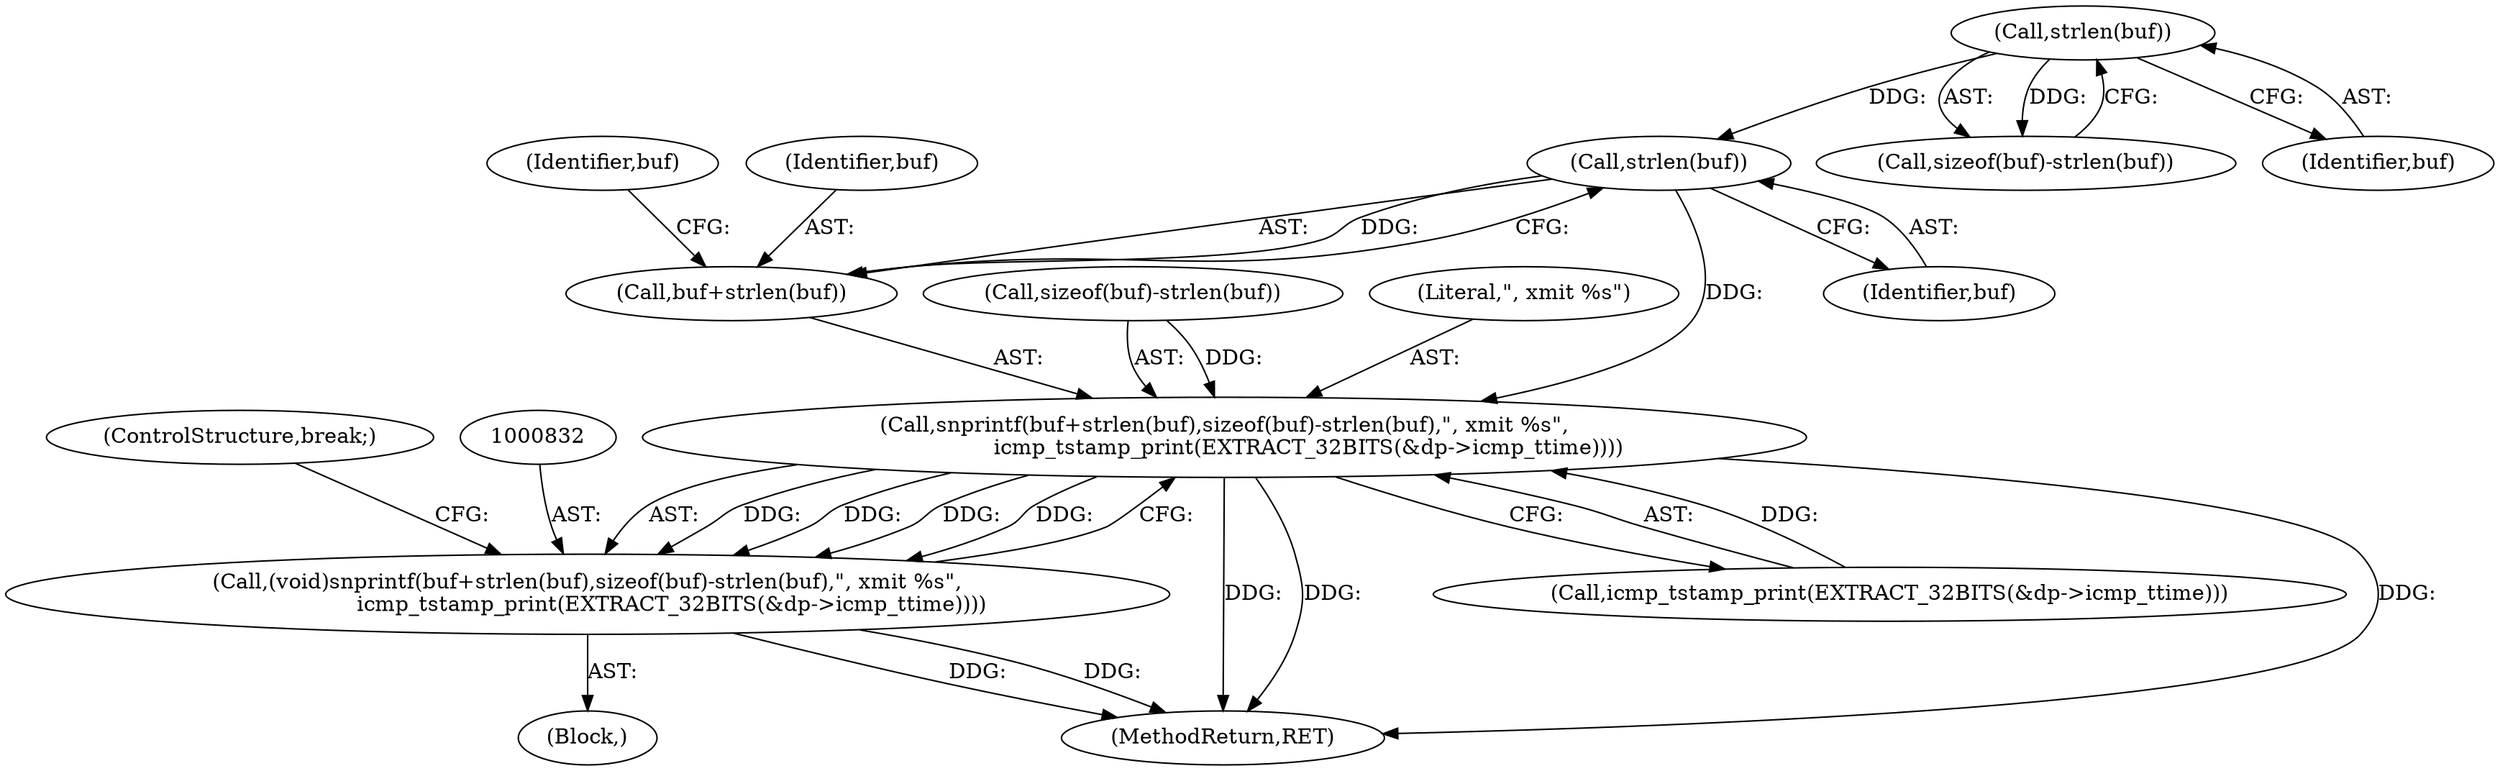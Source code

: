 digraph "0_tcpdump_2b62d1dda41590db29368ec7ba5f4faf3464765a@API" {
"1000836" [label="(Call,strlen(buf))"];
"1000822" [label="(Call,strlen(buf))"];
"1000833" [label="(Call,snprintf(buf+strlen(buf),sizeof(buf)-strlen(buf),\", xmit %s\",\n                         icmp_tstamp_print(EXTRACT_32BITS(&dp->icmp_ttime))))"];
"1000831" [label="(Call,(void)snprintf(buf+strlen(buf),sizeof(buf)-strlen(buf),\", xmit %s\",\n                         icmp_tstamp_print(EXTRACT_32BITS(&dp->icmp_ttime))))"];
"1000834" [label="(Call,buf+strlen(buf))"];
"1000837" [label="(Identifier,buf)"];
"1000834" [label="(Call,buf+strlen(buf))"];
"1000844" [label="(Call,icmp_tstamp_print(EXTRACT_32BITS(&dp->icmp_ttime)))"];
"1000840" [label="(Identifier,buf)"];
"1000819" [label="(Call,sizeof(buf)-strlen(buf))"];
"1000823" [label="(Identifier,buf)"];
"1000835" [label="(Identifier,buf)"];
"1001245" [label="(MethodReturn,RET)"];
"1000162" [label="(Block,)"];
"1000822" [label="(Call,strlen(buf))"];
"1000838" [label="(Call,sizeof(buf)-strlen(buf))"];
"1000831" [label="(Call,(void)snprintf(buf+strlen(buf),sizeof(buf)-strlen(buf),\", xmit %s\",\n                         icmp_tstamp_print(EXTRACT_32BITS(&dp->icmp_ttime))))"];
"1000850" [label="(ControlStructure,break;)"];
"1000836" [label="(Call,strlen(buf))"];
"1000843" [label="(Literal,\", xmit %s\")"];
"1000833" [label="(Call,snprintf(buf+strlen(buf),sizeof(buf)-strlen(buf),\", xmit %s\",\n                         icmp_tstamp_print(EXTRACT_32BITS(&dp->icmp_ttime))))"];
"1000836" -> "1000834"  [label="AST: "];
"1000836" -> "1000837"  [label="CFG: "];
"1000837" -> "1000836"  [label="AST: "];
"1000834" -> "1000836"  [label="CFG: "];
"1000836" -> "1000833"  [label="DDG: "];
"1000836" -> "1000834"  [label="DDG: "];
"1000822" -> "1000836"  [label="DDG: "];
"1000822" -> "1000819"  [label="AST: "];
"1000822" -> "1000823"  [label="CFG: "];
"1000823" -> "1000822"  [label="AST: "];
"1000819" -> "1000822"  [label="CFG: "];
"1000822" -> "1000819"  [label="DDG: "];
"1000833" -> "1000831"  [label="AST: "];
"1000833" -> "1000844"  [label="CFG: "];
"1000834" -> "1000833"  [label="AST: "];
"1000838" -> "1000833"  [label="AST: "];
"1000843" -> "1000833"  [label="AST: "];
"1000844" -> "1000833"  [label="AST: "];
"1000831" -> "1000833"  [label="CFG: "];
"1000833" -> "1001245"  [label="DDG: "];
"1000833" -> "1001245"  [label="DDG: "];
"1000833" -> "1001245"  [label="DDG: "];
"1000833" -> "1000831"  [label="DDG: "];
"1000833" -> "1000831"  [label="DDG: "];
"1000833" -> "1000831"  [label="DDG: "];
"1000833" -> "1000831"  [label="DDG: "];
"1000838" -> "1000833"  [label="DDG: "];
"1000844" -> "1000833"  [label="DDG: "];
"1000831" -> "1000162"  [label="AST: "];
"1000832" -> "1000831"  [label="AST: "];
"1000850" -> "1000831"  [label="CFG: "];
"1000831" -> "1001245"  [label="DDG: "];
"1000831" -> "1001245"  [label="DDG: "];
"1000835" -> "1000834"  [label="AST: "];
"1000840" -> "1000834"  [label="CFG: "];
}

